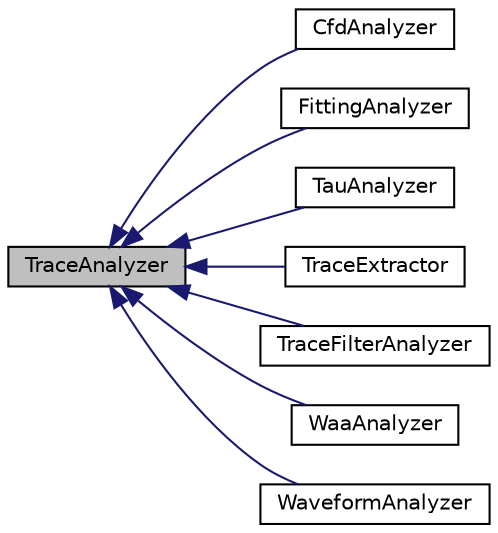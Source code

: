 digraph "TraceAnalyzer"
{
  edge [fontname="Helvetica",fontsize="10",labelfontname="Helvetica",labelfontsize="10"];
  node [fontname="Helvetica",fontsize="10",shape=record];
  rankdir="LR";
  Node1 [label="TraceAnalyzer",height=0.2,width=0.4,color="black", fillcolor="grey75", style="filled", fontcolor="black"];
  Node1 -> Node2 [dir="back",color="midnightblue",fontsize="10",style="solid",fontname="Helvetica"];
  Node2 [label="CfdAnalyzer",height=0.2,width=0.4,color="black", fillcolor="white", style="filled",URL="$d5/d61/class_cfd_analyzer.html",tooltip="Class to analyze traces using a digital CFD. "];
  Node1 -> Node3 [dir="back",color="midnightblue",fontsize="10",style="solid",fontname="Helvetica"];
  Node3 [label="FittingAnalyzer",height=0.2,width=0.4,color="black", fillcolor="white", style="filled",URL="$d8/d35/class_fitting_analyzer.html",tooltip="Analyzer that handles the fitting of traces for High Resolution Timing. "];
  Node1 -> Node4 [dir="back",color="midnightblue",fontsize="10",style="solid",fontname="Helvetica"];
  Node4 [label="TauAnalyzer",height=0.2,width=0.4,color="black", fillcolor="white", style="filled",URL="$d2/d6d/class_tau_analyzer.html",tooltip="Class to analyze Tau from a trace. "];
  Node1 -> Node5 [dir="back",color="midnightblue",fontsize="10",style="solid",fontname="Helvetica"];
  Node5 [label="TraceExtractor",height=0.2,width=0.4,color="black", fillcolor="white", style="filled",URL="$d8/d3d/class_trace_extractor.html",tooltip="A class to extract traces from events. "];
  Node1 -> Node6 [dir="back",color="midnightblue",fontsize="10",style="solid",fontname="Helvetica"];
  Node6 [label="TraceFilterAnalyzer",height=0.2,width=0.4,color="black", fillcolor="white", style="filled",URL="$d4/db0/class_trace_filter_analyzer.html",tooltip="A class to perform trapezoidal filters on the traces. "];
  Node1 -> Node7 [dir="back",color="midnightblue",fontsize="10",style="solid",fontname="Helvetica"];
  Node7 [label="WaaAnalyzer",height=0.2,width=0.4,color="black", fillcolor="white", style="filled",URL="$d1/d61/class_waa_analyzer.html",tooltip="Extracts sub-sampling time from trace using weighted average algorithm. "];
  Node1 -> Node8 [dir="back",color="midnightblue",fontsize="10",style="solid",fontname="Helvetica"];
  Node8 [label="WaveformAnalyzer",height=0.2,width=0.4,color="black", fillcolor="white", style="filled",URL="$da/d8c/class_waveform_analyzer.html",tooltip="Class to waveform analysis. "];
}
